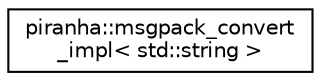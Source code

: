 digraph "Graphical Class Hierarchy"
{
  edge [fontname="Helvetica",fontsize="10",labelfontname="Helvetica",labelfontsize="10"];
  node [fontname="Helvetica",fontsize="10",shape=record];
  rankdir="LR";
  Node0 [label="piranha::msgpack_convert\l_impl\< std::string \>",height=0.2,width=0.4,color="black", fillcolor="white", style="filled",URL="$structpiranha_1_1msgpack__convert__impl_3_01std_1_1string_01_4.html",tooltip="Specialisation of piranha::msgpack_convert() for std::string. "];
}
